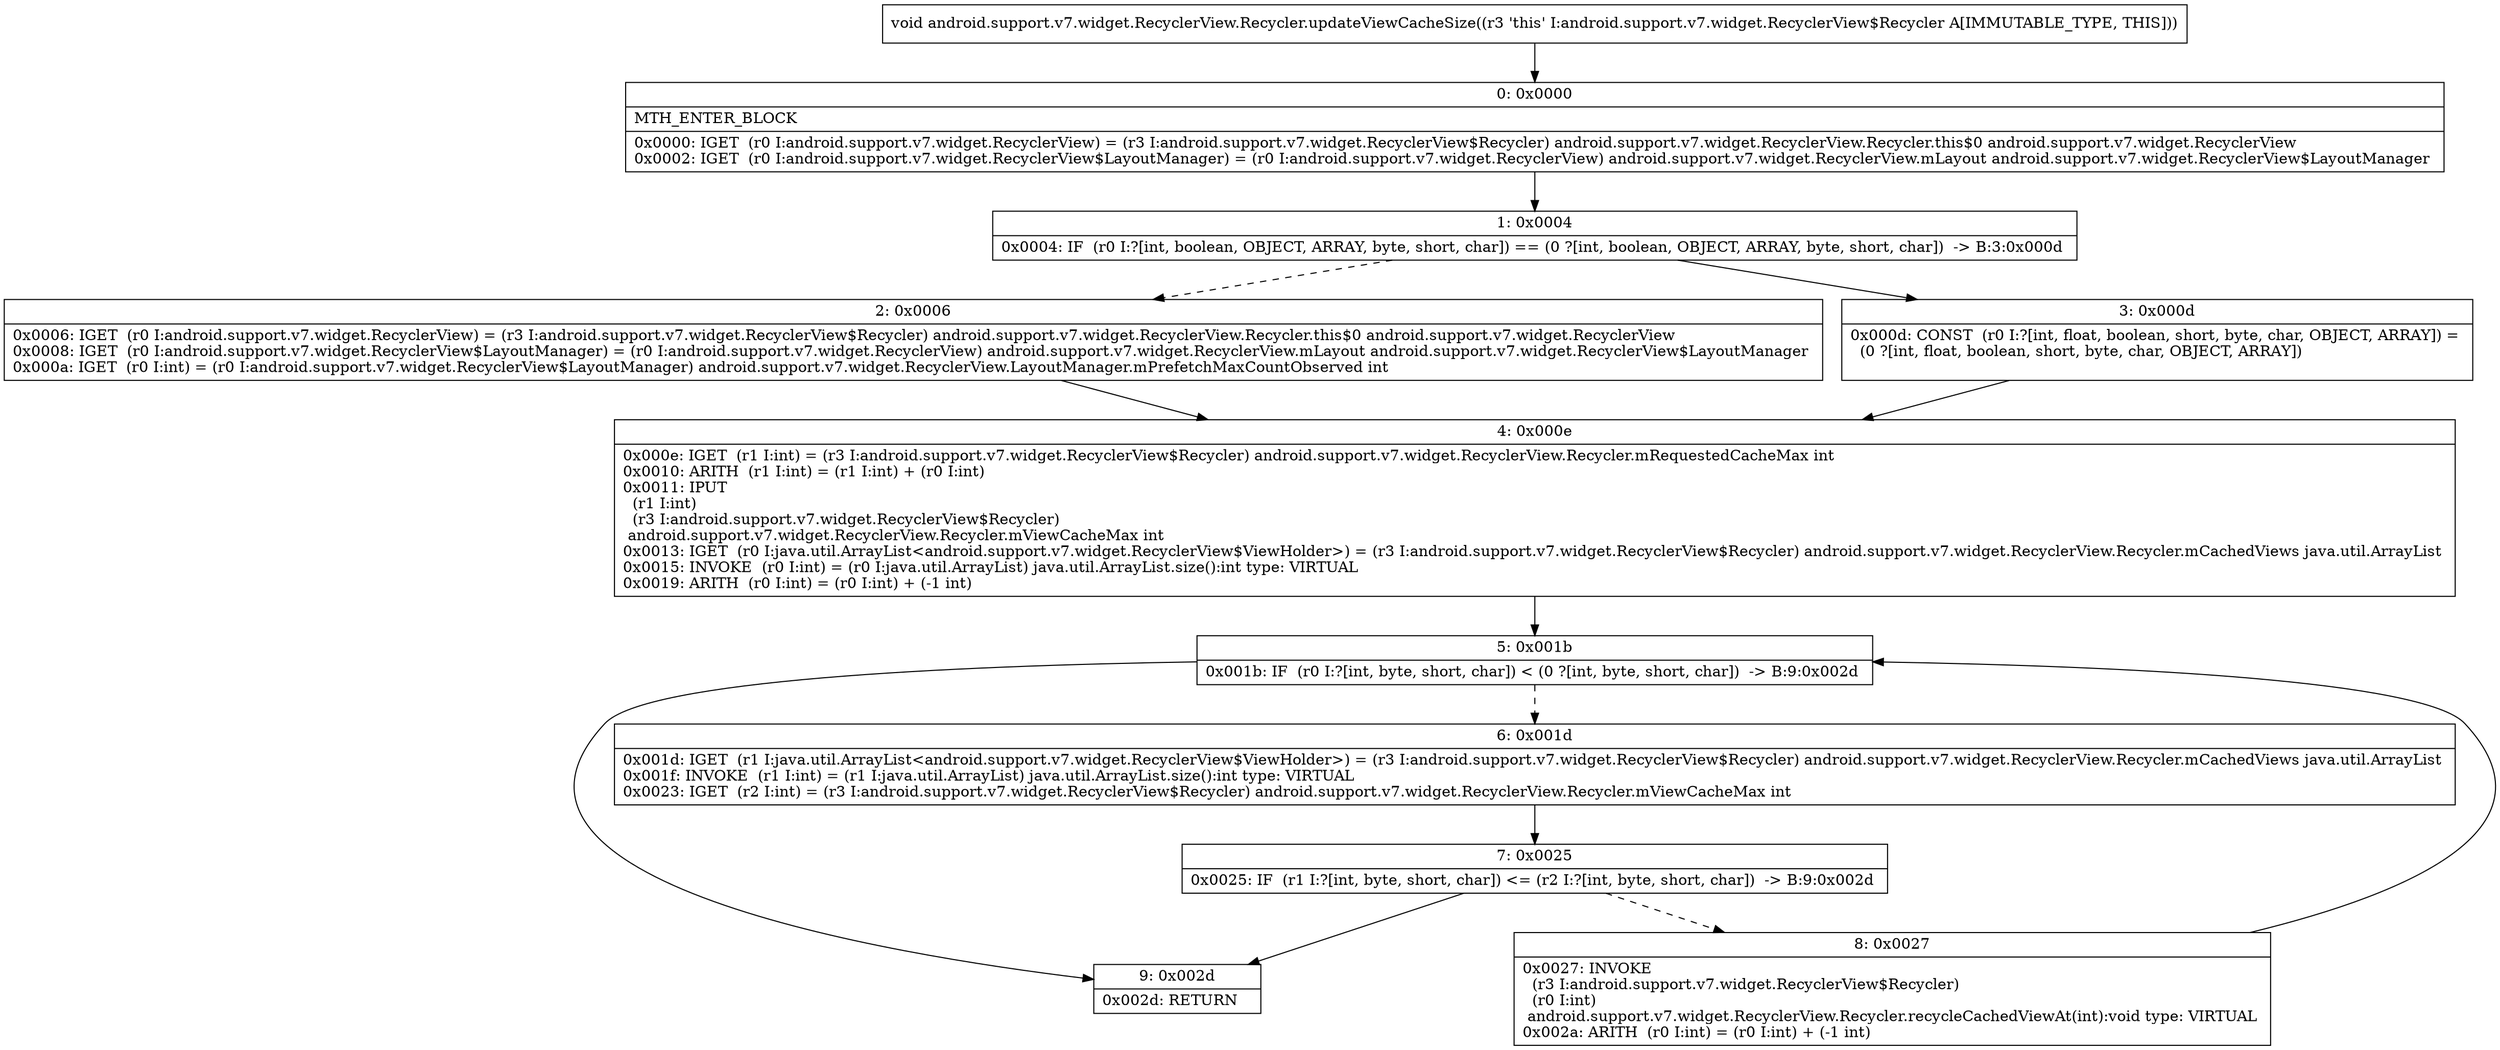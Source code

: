digraph "CFG forandroid.support.v7.widget.RecyclerView.Recycler.updateViewCacheSize()V" {
Node_0 [shape=record,label="{0\:\ 0x0000|MTH_ENTER_BLOCK\l|0x0000: IGET  (r0 I:android.support.v7.widget.RecyclerView) = (r3 I:android.support.v7.widget.RecyclerView$Recycler) android.support.v7.widget.RecyclerView.Recycler.this$0 android.support.v7.widget.RecyclerView \l0x0002: IGET  (r0 I:android.support.v7.widget.RecyclerView$LayoutManager) = (r0 I:android.support.v7.widget.RecyclerView) android.support.v7.widget.RecyclerView.mLayout android.support.v7.widget.RecyclerView$LayoutManager \l}"];
Node_1 [shape=record,label="{1\:\ 0x0004|0x0004: IF  (r0 I:?[int, boolean, OBJECT, ARRAY, byte, short, char]) == (0 ?[int, boolean, OBJECT, ARRAY, byte, short, char])  \-\> B:3:0x000d \l}"];
Node_2 [shape=record,label="{2\:\ 0x0006|0x0006: IGET  (r0 I:android.support.v7.widget.RecyclerView) = (r3 I:android.support.v7.widget.RecyclerView$Recycler) android.support.v7.widget.RecyclerView.Recycler.this$0 android.support.v7.widget.RecyclerView \l0x0008: IGET  (r0 I:android.support.v7.widget.RecyclerView$LayoutManager) = (r0 I:android.support.v7.widget.RecyclerView) android.support.v7.widget.RecyclerView.mLayout android.support.v7.widget.RecyclerView$LayoutManager \l0x000a: IGET  (r0 I:int) = (r0 I:android.support.v7.widget.RecyclerView$LayoutManager) android.support.v7.widget.RecyclerView.LayoutManager.mPrefetchMaxCountObserved int \l}"];
Node_3 [shape=record,label="{3\:\ 0x000d|0x000d: CONST  (r0 I:?[int, float, boolean, short, byte, char, OBJECT, ARRAY]) = \l  (0 ?[int, float, boolean, short, byte, char, OBJECT, ARRAY])\l \l}"];
Node_4 [shape=record,label="{4\:\ 0x000e|0x000e: IGET  (r1 I:int) = (r3 I:android.support.v7.widget.RecyclerView$Recycler) android.support.v7.widget.RecyclerView.Recycler.mRequestedCacheMax int \l0x0010: ARITH  (r1 I:int) = (r1 I:int) + (r0 I:int) \l0x0011: IPUT  \l  (r1 I:int)\l  (r3 I:android.support.v7.widget.RecyclerView$Recycler)\l android.support.v7.widget.RecyclerView.Recycler.mViewCacheMax int \l0x0013: IGET  (r0 I:java.util.ArrayList\<android.support.v7.widget.RecyclerView$ViewHolder\>) = (r3 I:android.support.v7.widget.RecyclerView$Recycler) android.support.v7.widget.RecyclerView.Recycler.mCachedViews java.util.ArrayList \l0x0015: INVOKE  (r0 I:int) = (r0 I:java.util.ArrayList) java.util.ArrayList.size():int type: VIRTUAL \l0x0019: ARITH  (r0 I:int) = (r0 I:int) + (\-1 int) \l}"];
Node_5 [shape=record,label="{5\:\ 0x001b|0x001b: IF  (r0 I:?[int, byte, short, char]) \< (0 ?[int, byte, short, char])  \-\> B:9:0x002d \l}"];
Node_6 [shape=record,label="{6\:\ 0x001d|0x001d: IGET  (r1 I:java.util.ArrayList\<android.support.v7.widget.RecyclerView$ViewHolder\>) = (r3 I:android.support.v7.widget.RecyclerView$Recycler) android.support.v7.widget.RecyclerView.Recycler.mCachedViews java.util.ArrayList \l0x001f: INVOKE  (r1 I:int) = (r1 I:java.util.ArrayList) java.util.ArrayList.size():int type: VIRTUAL \l0x0023: IGET  (r2 I:int) = (r3 I:android.support.v7.widget.RecyclerView$Recycler) android.support.v7.widget.RecyclerView.Recycler.mViewCacheMax int \l}"];
Node_7 [shape=record,label="{7\:\ 0x0025|0x0025: IF  (r1 I:?[int, byte, short, char]) \<= (r2 I:?[int, byte, short, char])  \-\> B:9:0x002d \l}"];
Node_8 [shape=record,label="{8\:\ 0x0027|0x0027: INVOKE  \l  (r3 I:android.support.v7.widget.RecyclerView$Recycler)\l  (r0 I:int)\l android.support.v7.widget.RecyclerView.Recycler.recycleCachedViewAt(int):void type: VIRTUAL \l0x002a: ARITH  (r0 I:int) = (r0 I:int) + (\-1 int) \l}"];
Node_9 [shape=record,label="{9\:\ 0x002d|0x002d: RETURN   \l}"];
MethodNode[shape=record,label="{void android.support.v7.widget.RecyclerView.Recycler.updateViewCacheSize((r3 'this' I:android.support.v7.widget.RecyclerView$Recycler A[IMMUTABLE_TYPE, THIS])) }"];
MethodNode -> Node_0;
Node_0 -> Node_1;
Node_1 -> Node_2[style=dashed];
Node_1 -> Node_3;
Node_2 -> Node_4;
Node_3 -> Node_4;
Node_4 -> Node_5;
Node_5 -> Node_6[style=dashed];
Node_5 -> Node_9;
Node_6 -> Node_7;
Node_7 -> Node_8[style=dashed];
Node_7 -> Node_9;
Node_8 -> Node_5;
}


